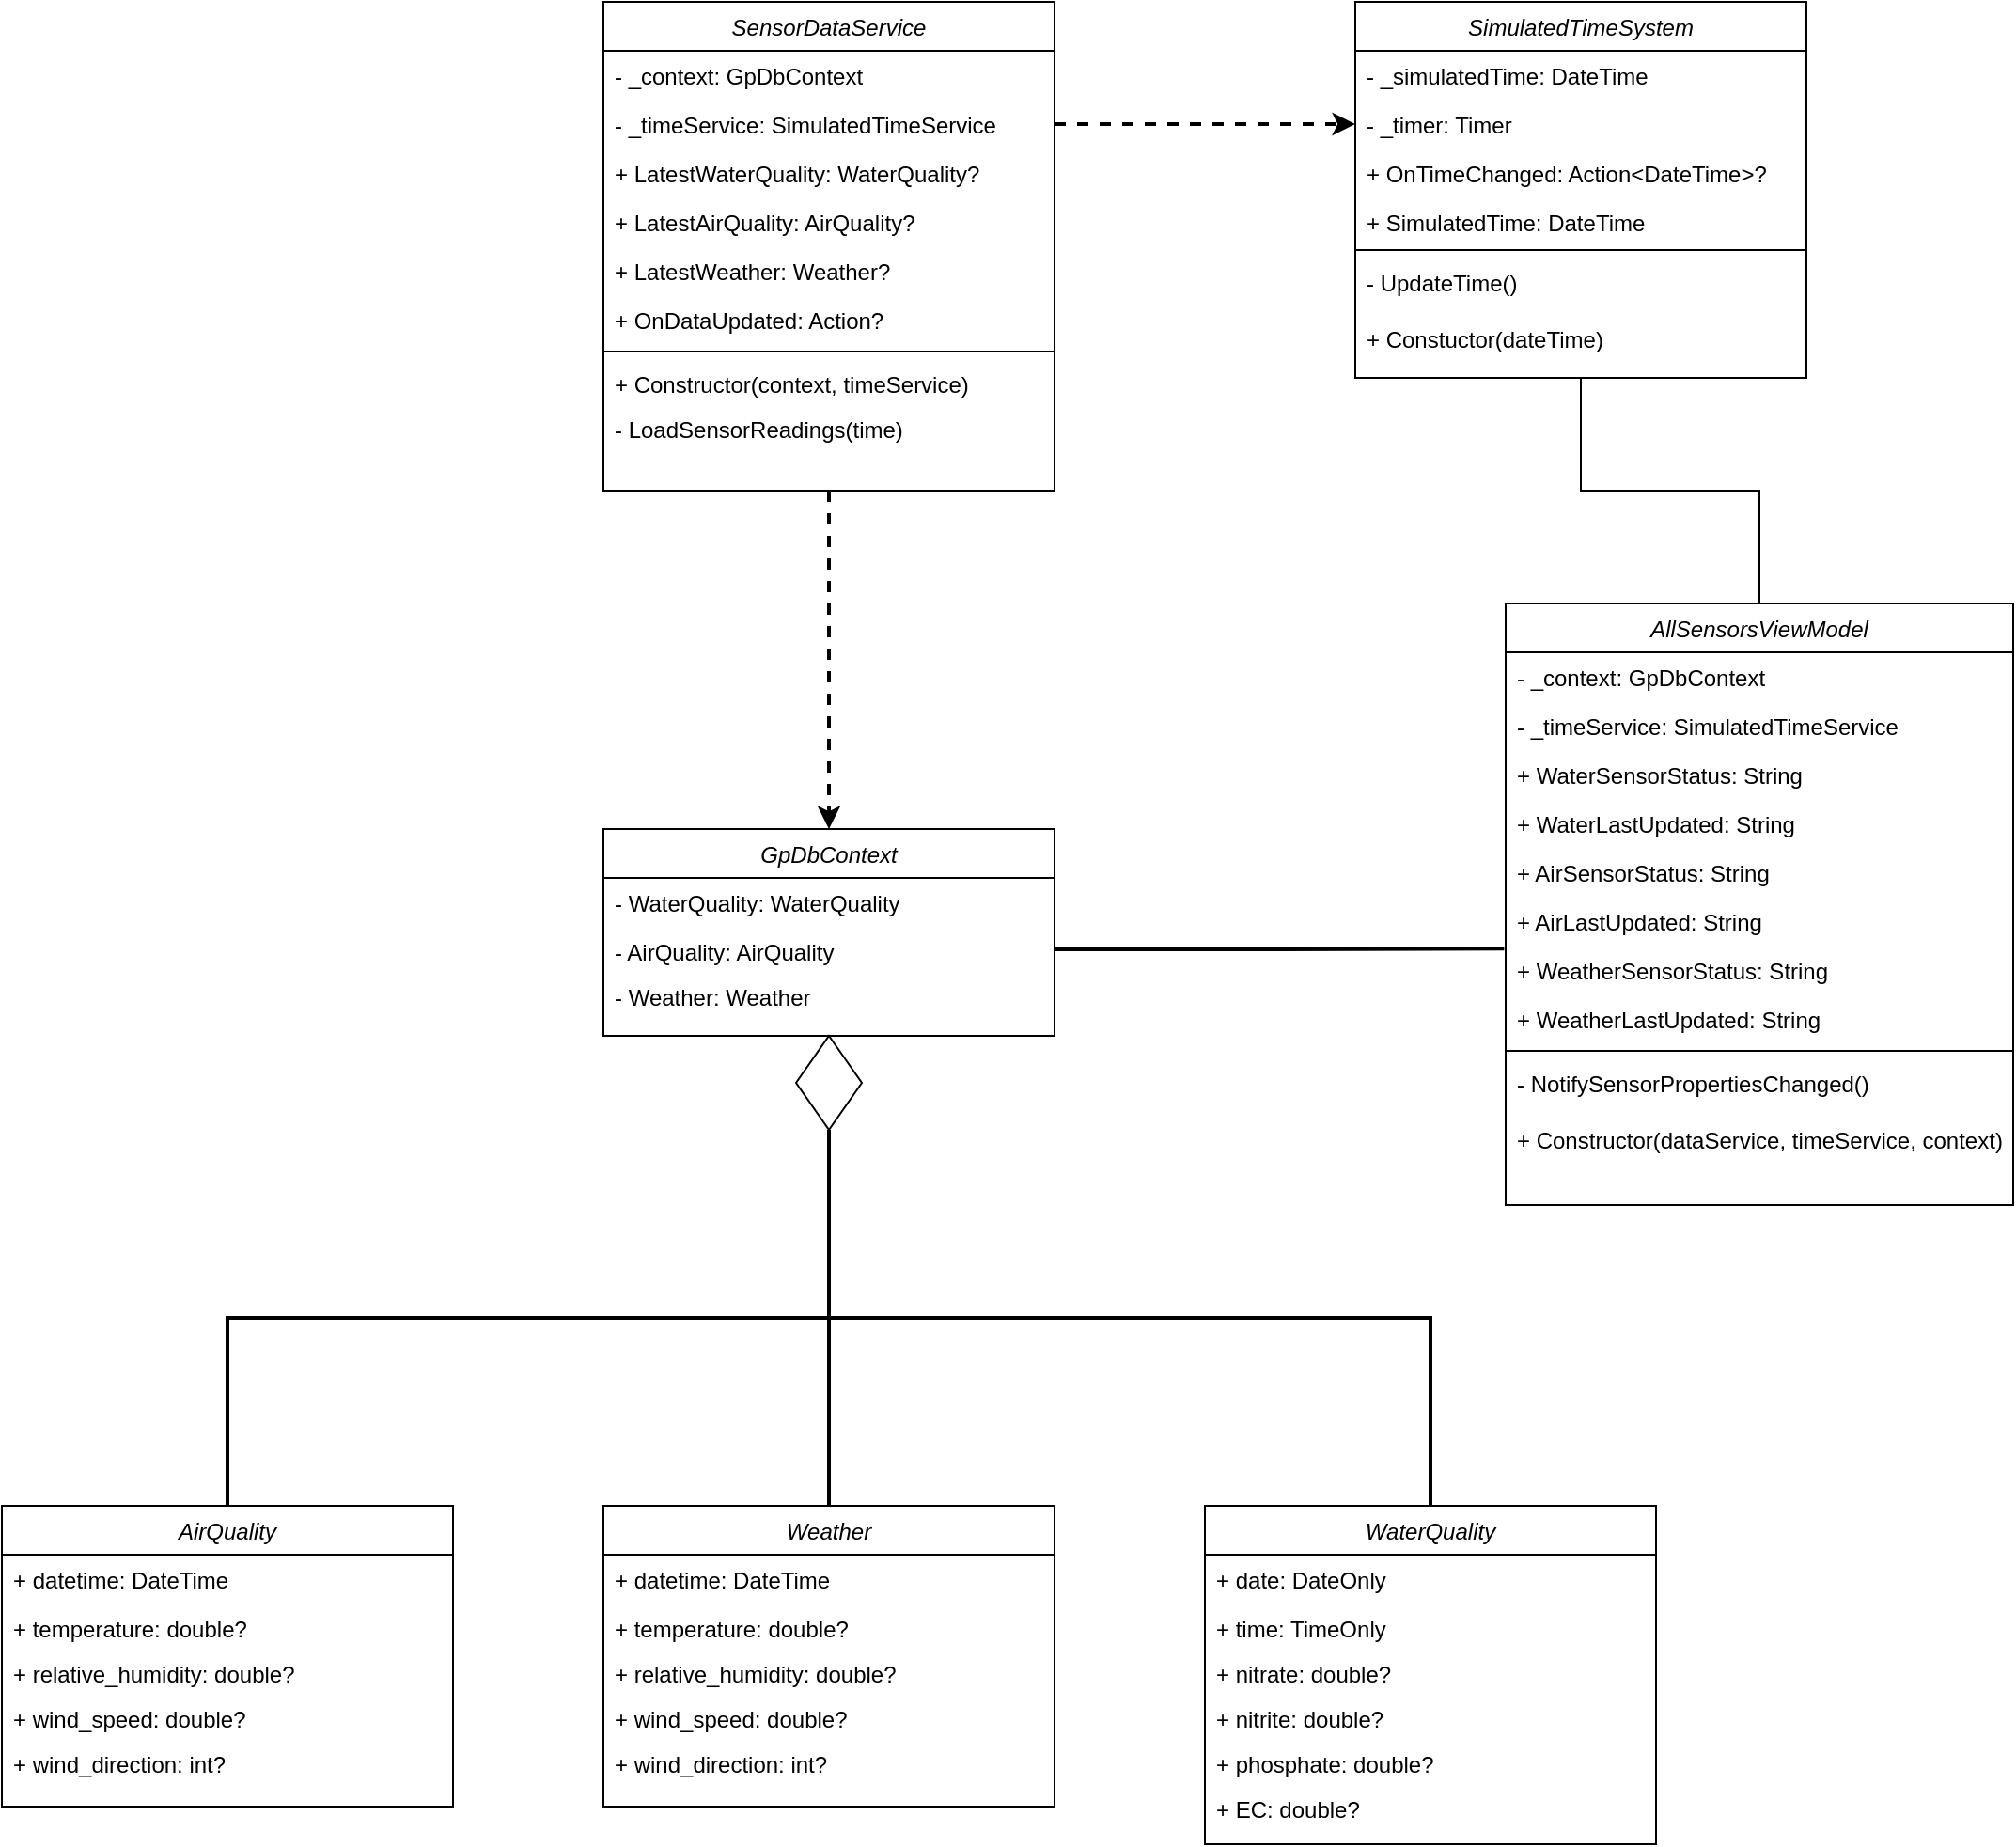 <mxfile version="22.0.2" type="device">
  <diagram id="C5RBs43oDa-KdzZeNtuy" name="Page-1">
    <mxGraphModel dx="2901" dy="1204" grid="1" gridSize="10" guides="1" tooltips="1" connect="1" arrows="1" fold="1" page="1" pageScale="1" pageWidth="827" pageHeight="1169" math="0" shadow="0">
      <root>
        <mxCell id="WIyWlLk6GJQsqaUBKTNV-0" />
        <mxCell id="WIyWlLk6GJQsqaUBKTNV-1" parent="WIyWlLk6GJQsqaUBKTNV-0" />
        <mxCell id="v2Ig7suwZMldZYEgpFAD-76" style="edgeStyle=orthogonalEdgeStyle;rounded=0;orthogonalLoop=1;jettySize=auto;html=1;exitX=0.5;exitY=1;exitDx=0;exitDy=0;entryX=0.5;entryY=0;entryDx=0;entryDy=0;dashed=1;strokeWidth=2;" edge="1" parent="WIyWlLk6GJQsqaUBKTNV-1" source="zkfFHV4jXpPFQw0GAbJ--0" target="v2Ig7suwZMldZYEgpFAD-10">
          <mxGeometry relative="1" as="geometry" />
        </mxCell>
        <mxCell id="zkfFHV4jXpPFQw0GAbJ--0" value="SensorDataService" style="swimlane;fontStyle=2;align=center;verticalAlign=top;childLayout=stackLayout;horizontal=1;startSize=26;horizontalStack=0;resizeParent=1;resizeLast=0;collapsible=1;marginBottom=0;rounded=0;shadow=0;strokeWidth=1;" parent="WIyWlLk6GJQsqaUBKTNV-1" vertex="1">
          <mxGeometry x="160" y="40" width="240" height="260" as="geometry">
            <mxRectangle x="230" y="140" width="160" height="26" as="alternateBounds" />
          </mxGeometry>
        </mxCell>
        <mxCell id="zkfFHV4jXpPFQw0GAbJ--1" value="- _context: GpDbContext" style="text;align=left;verticalAlign=top;spacingLeft=4;spacingRight=4;overflow=hidden;rotatable=0;points=[[0,0.5],[1,0.5]];portConstraint=eastwest;" parent="zkfFHV4jXpPFQw0GAbJ--0" vertex="1">
          <mxGeometry y="26" width="240" height="26" as="geometry" />
        </mxCell>
        <mxCell id="zkfFHV4jXpPFQw0GAbJ--2" value="- _timeService: SimulatedTimeService" style="text;align=left;verticalAlign=top;spacingLeft=4;spacingRight=4;overflow=hidden;rotatable=0;points=[[0,0.5],[1,0.5]];portConstraint=eastwest;rounded=0;shadow=0;html=0;" parent="zkfFHV4jXpPFQw0GAbJ--0" vertex="1">
          <mxGeometry y="52" width="240" height="26" as="geometry" />
        </mxCell>
        <mxCell id="v2Ig7suwZMldZYEgpFAD-61" value="+ LatestWaterQuality: WaterQuality?" style="text;align=left;verticalAlign=top;spacingLeft=4;spacingRight=4;overflow=hidden;rotatable=0;points=[[0,0.5],[1,0.5]];portConstraint=eastwest;rounded=0;shadow=0;html=0;" vertex="1" parent="zkfFHV4jXpPFQw0GAbJ--0">
          <mxGeometry y="78" width="240" height="26" as="geometry" />
        </mxCell>
        <mxCell id="v2Ig7suwZMldZYEgpFAD-62" value="+ LatestAirQuality: AirQuality?" style="text;align=left;verticalAlign=top;spacingLeft=4;spacingRight=4;overflow=hidden;rotatable=0;points=[[0,0.5],[1,0.5]];portConstraint=eastwest;rounded=0;shadow=0;html=0;" vertex="1" parent="zkfFHV4jXpPFQw0GAbJ--0">
          <mxGeometry y="104" width="240" height="26" as="geometry" />
        </mxCell>
        <mxCell id="v2Ig7suwZMldZYEgpFAD-63" value="+ LatestWeather: Weather?" style="text;align=left;verticalAlign=top;spacingLeft=4;spacingRight=4;overflow=hidden;rotatable=0;points=[[0,0.5],[1,0.5]];portConstraint=eastwest;rounded=0;shadow=0;html=0;" vertex="1" parent="zkfFHV4jXpPFQw0GAbJ--0">
          <mxGeometry y="130" width="240" height="26" as="geometry" />
        </mxCell>
        <mxCell id="v2Ig7suwZMldZYEgpFAD-64" value="+ OnDataUpdated: Action?" style="text;align=left;verticalAlign=top;spacingLeft=4;spacingRight=4;overflow=hidden;rotatable=0;points=[[0,0.5],[1,0.5]];portConstraint=eastwest;rounded=0;shadow=0;html=0;" vertex="1" parent="zkfFHV4jXpPFQw0GAbJ--0">
          <mxGeometry y="156" width="240" height="26" as="geometry" />
        </mxCell>
        <mxCell id="zkfFHV4jXpPFQw0GAbJ--4" value="" style="line;html=1;strokeWidth=1;align=left;verticalAlign=middle;spacingTop=-1;spacingLeft=3;spacingRight=3;rotatable=0;labelPosition=right;points=[];portConstraint=eastwest;" parent="zkfFHV4jXpPFQw0GAbJ--0" vertex="1">
          <mxGeometry y="182" width="240" height="8" as="geometry" />
        </mxCell>
        <mxCell id="zkfFHV4jXpPFQw0GAbJ--5" value="+ Constructor(context, timeService)" style="text;align=left;verticalAlign=top;spacingLeft=4;spacingRight=4;overflow=hidden;rotatable=0;points=[[0,0.5],[1,0.5]];portConstraint=eastwest;" parent="zkfFHV4jXpPFQw0GAbJ--0" vertex="1">
          <mxGeometry y="190" width="240" height="24" as="geometry" />
        </mxCell>
        <mxCell id="v2Ig7suwZMldZYEgpFAD-60" value="- LoadSensorReadings(time)" style="text;align=left;verticalAlign=top;spacingLeft=4;spacingRight=4;overflow=hidden;rotatable=0;points=[[0,0.5],[1,0.5]];portConstraint=eastwest;" vertex="1" parent="zkfFHV4jXpPFQw0GAbJ--0">
          <mxGeometry y="214" width="240" height="26" as="geometry" />
        </mxCell>
        <mxCell id="v2Ig7suwZMldZYEgpFAD-86" style="edgeStyle=orthogonalEdgeStyle;rounded=0;orthogonalLoop=1;jettySize=auto;html=1;exitX=0.5;exitY=1;exitDx=0;exitDy=0;entryX=0.5;entryY=0;entryDx=0;entryDy=0;endArrow=none;endFill=0;" edge="1" parent="WIyWlLk6GJQsqaUBKTNV-1" source="v2Ig7suwZMldZYEgpFAD-3" target="v2Ig7suwZMldZYEgpFAD-53">
          <mxGeometry relative="1" as="geometry" />
        </mxCell>
        <mxCell id="v2Ig7suwZMldZYEgpFAD-3" value="SimulatedTimeSystem" style="swimlane;fontStyle=2;align=center;verticalAlign=top;childLayout=stackLayout;horizontal=1;startSize=26;horizontalStack=0;resizeParent=1;resizeLast=0;collapsible=1;marginBottom=0;rounded=0;shadow=0;strokeWidth=1;" vertex="1" parent="WIyWlLk6GJQsqaUBKTNV-1">
          <mxGeometry x="560" y="40" width="240" height="200" as="geometry">
            <mxRectangle x="230" y="140" width="160" height="26" as="alternateBounds" />
          </mxGeometry>
        </mxCell>
        <mxCell id="v2Ig7suwZMldZYEgpFAD-4" value="- _simulatedTime: DateTime" style="text;align=left;verticalAlign=top;spacingLeft=4;spacingRight=4;overflow=hidden;rotatable=0;points=[[0,0.5],[1,0.5]];portConstraint=eastwest;" vertex="1" parent="v2Ig7suwZMldZYEgpFAD-3">
          <mxGeometry y="26" width="240" height="26" as="geometry" />
        </mxCell>
        <mxCell id="v2Ig7suwZMldZYEgpFAD-65" value="- _timer: Timer" style="text;align=left;verticalAlign=top;spacingLeft=4;spacingRight=4;overflow=hidden;rotatable=0;points=[[0,0.5],[1,0.5]];portConstraint=eastwest;" vertex="1" parent="v2Ig7suwZMldZYEgpFAD-3">
          <mxGeometry y="52" width="240" height="26" as="geometry" />
        </mxCell>
        <mxCell id="v2Ig7suwZMldZYEgpFAD-66" value="+ OnTimeChanged: Action&lt;DateTime&gt;?" style="text;align=left;verticalAlign=top;spacingLeft=4;spacingRight=4;overflow=hidden;rotatable=0;points=[[0,0.5],[1,0.5]];portConstraint=eastwest;" vertex="1" parent="v2Ig7suwZMldZYEgpFAD-3">
          <mxGeometry y="78" width="240" height="26" as="geometry" />
        </mxCell>
        <mxCell id="v2Ig7suwZMldZYEgpFAD-69" value="+ SimulatedTime: DateTime" style="text;align=left;verticalAlign=top;spacingLeft=4;spacingRight=4;overflow=hidden;rotatable=0;points=[[0,0.5],[1,0.5]];portConstraint=eastwest;" vertex="1" parent="v2Ig7suwZMldZYEgpFAD-3">
          <mxGeometry y="104" width="240" height="24" as="geometry" />
        </mxCell>
        <mxCell id="v2Ig7suwZMldZYEgpFAD-6" value="" style="line;html=1;strokeWidth=1;align=left;verticalAlign=middle;spacingTop=-1;spacingLeft=3;spacingRight=3;rotatable=0;labelPosition=right;points=[];portConstraint=eastwest;" vertex="1" parent="v2Ig7suwZMldZYEgpFAD-3">
          <mxGeometry y="128" width="240" height="8" as="geometry" />
        </mxCell>
        <mxCell id="v2Ig7suwZMldZYEgpFAD-8" value="- UpdateTime()" style="text;align=left;verticalAlign=top;spacingLeft=4;spacingRight=4;overflow=hidden;rotatable=0;points=[[0,0.5],[1,0.5]];portConstraint=eastwest;" vertex="1" parent="v2Ig7suwZMldZYEgpFAD-3">
          <mxGeometry y="136" width="240" height="30" as="geometry" />
        </mxCell>
        <mxCell id="v2Ig7suwZMldZYEgpFAD-7" value="+ Constuctor(dateTime)" style="text;align=left;verticalAlign=top;spacingLeft=4;spacingRight=4;overflow=hidden;rotatable=0;points=[[0,0.5],[1,0.5]];portConstraint=eastwest;" vertex="1" parent="v2Ig7suwZMldZYEgpFAD-3">
          <mxGeometry y="166" width="240" height="24" as="geometry" />
        </mxCell>
        <mxCell id="v2Ig7suwZMldZYEgpFAD-10" value="GpDbContext" style="swimlane;fontStyle=2;align=center;verticalAlign=top;childLayout=stackLayout;horizontal=1;startSize=26;horizontalStack=0;resizeParent=1;resizeLast=0;collapsible=1;marginBottom=0;rounded=0;shadow=0;strokeWidth=1;" vertex="1" parent="WIyWlLk6GJQsqaUBKTNV-1">
          <mxGeometry x="160" y="480" width="240" height="110" as="geometry">
            <mxRectangle x="230" y="140" width="160" height="26" as="alternateBounds" />
          </mxGeometry>
        </mxCell>
        <mxCell id="v2Ig7suwZMldZYEgpFAD-11" value="- WaterQuality: WaterQuality" style="text;align=left;verticalAlign=top;spacingLeft=4;spacingRight=4;overflow=hidden;rotatable=0;points=[[0,0.5],[1,0.5]];portConstraint=eastwest;" vertex="1" parent="v2Ig7suwZMldZYEgpFAD-10">
          <mxGeometry y="26" width="240" height="26" as="geometry" />
        </mxCell>
        <mxCell id="v2Ig7suwZMldZYEgpFAD-13" value="- AirQuality: AirQuality" style="text;align=left;verticalAlign=top;spacingLeft=4;spacingRight=4;overflow=hidden;rotatable=0;points=[[0,0.5],[1,0.5]];portConstraint=eastwest;" vertex="1" parent="v2Ig7suwZMldZYEgpFAD-10">
          <mxGeometry y="52" width="240" height="24" as="geometry" />
        </mxCell>
        <mxCell id="v2Ig7suwZMldZYEgpFAD-16" value="- Weather: Weather" style="text;align=left;verticalAlign=top;spacingLeft=4;spacingRight=4;overflow=hidden;rotatable=0;points=[[0,0.5],[1,0.5]];portConstraint=eastwest;" vertex="1" parent="v2Ig7suwZMldZYEgpFAD-10">
          <mxGeometry y="76" width="240" height="24" as="geometry" />
        </mxCell>
        <mxCell id="v2Ig7suwZMldZYEgpFAD-17" value="WaterQuality" style="swimlane;fontStyle=2;align=center;verticalAlign=top;childLayout=stackLayout;horizontal=1;startSize=26;horizontalStack=0;resizeParent=1;resizeLast=0;collapsible=1;marginBottom=0;rounded=0;shadow=0;strokeWidth=1;" vertex="1" parent="WIyWlLk6GJQsqaUBKTNV-1">
          <mxGeometry x="480" y="840" width="240" height="180" as="geometry">
            <mxRectangle x="230" y="140" width="160" height="26" as="alternateBounds" />
          </mxGeometry>
        </mxCell>
        <mxCell id="v2Ig7suwZMldZYEgpFAD-18" value="+ date: DateOnly" style="text;align=left;verticalAlign=top;spacingLeft=4;spacingRight=4;overflow=hidden;rotatable=0;points=[[0,0.5],[1,0.5]];portConstraint=eastwest;" vertex="1" parent="v2Ig7suwZMldZYEgpFAD-17">
          <mxGeometry y="26" width="240" height="26" as="geometry" />
        </mxCell>
        <mxCell id="v2Ig7suwZMldZYEgpFAD-19" value="+ time: TimeOnly" style="text;align=left;verticalAlign=top;spacingLeft=4;spacingRight=4;overflow=hidden;rotatable=0;points=[[0,0.5],[1,0.5]];portConstraint=eastwest;" vertex="1" parent="v2Ig7suwZMldZYEgpFAD-17">
          <mxGeometry y="52" width="240" height="24" as="geometry" />
        </mxCell>
        <mxCell id="v2Ig7suwZMldZYEgpFAD-20" value="+ nitrate: double?" style="text;align=left;verticalAlign=top;spacingLeft=4;spacingRight=4;overflow=hidden;rotatable=0;points=[[0,0.5],[1,0.5]];portConstraint=eastwest;" vertex="1" parent="v2Ig7suwZMldZYEgpFAD-17">
          <mxGeometry y="76" width="240" height="24" as="geometry" />
        </mxCell>
        <mxCell id="v2Ig7suwZMldZYEgpFAD-23" value="+ nitrite: double?" style="text;align=left;verticalAlign=top;spacingLeft=4;spacingRight=4;overflow=hidden;rotatable=0;points=[[0,0.5],[1,0.5]];portConstraint=eastwest;" vertex="1" parent="v2Ig7suwZMldZYEgpFAD-17">
          <mxGeometry y="100" width="240" height="24" as="geometry" />
        </mxCell>
        <mxCell id="v2Ig7suwZMldZYEgpFAD-24" value="+ phosphate: double?" style="text;align=left;verticalAlign=top;spacingLeft=4;spacingRight=4;overflow=hidden;rotatable=0;points=[[0,0.5],[1,0.5]];portConstraint=eastwest;" vertex="1" parent="v2Ig7suwZMldZYEgpFAD-17">
          <mxGeometry y="124" width="240" height="24" as="geometry" />
        </mxCell>
        <mxCell id="v2Ig7suwZMldZYEgpFAD-25" value="+ EC: double?" style="text;align=left;verticalAlign=top;spacingLeft=4;spacingRight=4;overflow=hidden;rotatable=0;points=[[0,0.5],[1,0.5]];portConstraint=eastwest;" vertex="1" parent="v2Ig7suwZMldZYEgpFAD-17">
          <mxGeometry y="148" width="240" height="24" as="geometry" />
        </mxCell>
        <mxCell id="v2Ig7suwZMldZYEgpFAD-33" value="Weather" style="swimlane;fontStyle=2;align=center;verticalAlign=top;childLayout=stackLayout;horizontal=1;startSize=26;horizontalStack=0;resizeParent=1;resizeLast=0;collapsible=1;marginBottom=0;rounded=0;shadow=0;strokeWidth=1;" vertex="1" parent="WIyWlLk6GJQsqaUBKTNV-1">
          <mxGeometry x="160" y="840" width="240" height="160" as="geometry">
            <mxRectangle x="230" y="140" width="160" height="26" as="alternateBounds" />
          </mxGeometry>
        </mxCell>
        <mxCell id="v2Ig7suwZMldZYEgpFAD-34" value="+ datetime: DateTime" style="text;align=left;verticalAlign=top;spacingLeft=4;spacingRight=4;overflow=hidden;rotatable=0;points=[[0,0.5],[1,0.5]];portConstraint=eastwest;" vertex="1" parent="v2Ig7suwZMldZYEgpFAD-33">
          <mxGeometry y="26" width="240" height="26" as="geometry" />
        </mxCell>
        <mxCell id="v2Ig7suwZMldZYEgpFAD-35" value="+ temperature: double?" style="text;align=left;verticalAlign=top;spacingLeft=4;spacingRight=4;overflow=hidden;rotatable=0;points=[[0,0.5],[1,0.5]];portConstraint=eastwest;" vertex="1" parent="v2Ig7suwZMldZYEgpFAD-33">
          <mxGeometry y="52" width="240" height="24" as="geometry" />
        </mxCell>
        <mxCell id="v2Ig7suwZMldZYEgpFAD-36" value="+ relative_humidity: double?" style="text;align=left;verticalAlign=top;spacingLeft=4;spacingRight=4;overflow=hidden;rotatable=0;points=[[0,0.5],[1,0.5]];portConstraint=eastwest;" vertex="1" parent="v2Ig7suwZMldZYEgpFAD-33">
          <mxGeometry y="76" width="240" height="24" as="geometry" />
        </mxCell>
        <mxCell id="v2Ig7suwZMldZYEgpFAD-37" value="+ wind_speed: double?" style="text;align=left;verticalAlign=top;spacingLeft=4;spacingRight=4;overflow=hidden;rotatable=0;points=[[0,0.5],[1,0.5]];portConstraint=eastwest;" vertex="1" parent="v2Ig7suwZMldZYEgpFAD-33">
          <mxGeometry y="100" width="240" height="24" as="geometry" />
        </mxCell>
        <mxCell id="v2Ig7suwZMldZYEgpFAD-38" value="+ wind_direction: int?" style="text;align=left;verticalAlign=top;spacingLeft=4;spacingRight=4;overflow=hidden;rotatable=0;points=[[0,0.5],[1,0.5]];portConstraint=eastwest;" vertex="1" parent="v2Ig7suwZMldZYEgpFAD-33">
          <mxGeometry y="124" width="240" height="36" as="geometry" />
        </mxCell>
        <mxCell id="v2Ig7suwZMldZYEgpFAD-40" value="AirQuality" style="swimlane;fontStyle=2;align=center;verticalAlign=top;childLayout=stackLayout;horizontal=1;startSize=26;horizontalStack=0;resizeParent=1;resizeLast=0;collapsible=1;marginBottom=0;rounded=0;shadow=0;strokeWidth=1;" vertex="1" parent="WIyWlLk6GJQsqaUBKTNV-1">
          <mxGeometry x="-160" y="840" width="240" height="160" as="geometry">
            <mxRectangle x="230" y="140" width="160" height="26" as="alternateBounds" />
          </mxGeometry>
        </mxCell>
        <mxCell id="v2Ig7suwZMldZYEgpFAD-41" value="+ datetime: DateTime" style="text;align=left;verticalAlign=top;spacingLeft=4;spacingRight=4;overflow=hidden;rotatable=0;points=[[0,0.5],[1,0.5]];portConstraint=eastwest;" vertex="1" parent="v2Ig7suwZMldZYEgpFAD-40">
          <mxGeometry y="26" width="240" height="26" as="geometry" />
        </mxCell>
        <mxCell id="v2Ig7suwZMldZYEgpFAD-42" value="+ temperature: double?" style="text;align=left;verticalAlign=top;spacingLeft=4;spacingRight=4;overflow=hidden;rotatable=0;points=[[0,0.5],[1,0.5]];portConstraint=eastwest;" vertex="1" parent="v2Ig7suwZMldZYEgpFAD-40">
          <mxGeometry y="52" width="240" height="24" as="geometry" />
        </mxCell>
        <mxCell id="v2Ig7suwZMldZYEgpFAD-43" value="+ relative_humidity: double?" style="text;align=left;verticalAlign=top;spacingLeft=4;spacingRight=4;overflow=hidden;rotatable=0;points=[[0,0.5],[1,0.5]];portConstraint=eastwest;" vertex="1" parent="v2Ig7suwZMldZYEgpFAD-40">
          <mxGeometry y="76" width="240" height="24" as="geometry" />
        </mxCell>
        <mxCell id="v2Ig7suwZMldZYEgpFAD-44" value="+ wind_speed: double?" style="text;align=left;verticalAlign=top;spacingLeft=4;spacingRight=4;overflow=hidden;rotatable=0;points=[[0,0.5],[1,0.5]];portConstraint=eastwest;" vertex="1" parent="v2Ig7suwZMldZYEgpFAD-40">
          <mxGeometry y="100" width="240" height="24" as="geometry" />
        </mxCell>
        <mxCell id="v2Ig7suwZMldZYEgpFAD-45" value="+ wind_direction: int?" style="text;align=left;verticalAlign=top;spacingLeft=4;spacingRight=4;overflow=hidden;rotatable=0;points=[[0,0.5],[1,0.5]];portConstraint=eastwest;" vertex="1" parent="v2Ig7suwZMldZYEgpFAD-40">
          <mxGeometry y="124" width="240" height="36" as="geometry" />
        </mxCell>
        <mxCell id="v2Ig7suwZMldZYEgpFAD-81" style="edgeStyle=orthogonalEdgeStyle;rounded=0;orthogonalLoop=1;jettySize=auto;html=1;exitX=0.5;exitY=1;exitDx=0;exitDy=0;entryX=0.5;entryY=0;entryDx=0;entryDy=0;endArrow=none;endFill=0;strokeWidth=2;" edge="1" parent="WIyWlLk6GJQsqaUBKTNV-1" source="v2Ig7suwZMldZYEgpFAD-80" target="v2Ig7suwZMldZYEgpFAD-33">
          <mxGeometry relative="1" as="geometry" />
        </mxCell>
        <mxCell id="v2Ig7suwZMldZYEgpFAD-82" style="edgeStyle=orthogonalEdgeStyle;rounded=0;orthogonalLoop=1;jettySize=auto;html=1;exitX=0.5;exitY=1;exitDx=0;exitDy=0;entryX=0.5;entryY=0;entryDx=0;entryDy=0;endArrow=none;endFill=0;strokeWidth=2;" edge="1" parent="WIyWlLk6GJQsqaUBKTNV-1" source="v2Ig7suwZMldZYEgpFAD-80" target="v2Ig7suwZMldZYEgpFAD-40">
          <mxGeometry relative="1" as="geometry" />
        </mxCell>
        <mxCell id="v2Ig7suwZMldZYEgpFAD-83" style="edgeStyle=orthogonalEdgeStyle;rounded=0;orthogonalLoop=1;jettySize=auto;html=1;exitX=0.5;exitY=1;exitDx=0;exitDy=0;entryX=0.5;entryY=0;entryDx=0;entryDy=0;endArrow=none;endFill=0;strokeWidth=2;" edge="1" parent="WIyWlLk6GJQsqaUBKTNV-1" source="v2Ig7suwZMldZYEgpFAD-80" target="v2Ig7suwZMldZYEgpFAD-17">
          <mxGeometry relative="1" as="geometry" />
        </mxCell>
        <mxCell id="v2Ig7suwZMldZYEgpFAD-80" value="" style="rhombus;whiteSpace=wrap;html=1;" vertex="1" parent="WIyWlLk6GJQsqaUBKTNV-1">
          <mxGeometry x="262.5" y="590" width="35" height="50" as="geometry" />
        </mxCell>
        <mxCell id="v2Ig7suwZMldZYEgpFAD-85" style="edgeStyle=orthogonalEdgeStyle;rounded=0;orthogonalLoop=1;jettySize=auto;html=1;exitX=1;exitY=0.5;exitDx=0;exitDy=0;entryX=0;entryY=0.5;entryDx=0;entryDy=0;dashed=1;strokeWidth=2;" edge="1" parent="WIyWlLk6GJQsqaUBKTNV-1" source="zkfFHV4jXpPFQw0GAbJ--2" target="v2Ig7suwZMldZYEgpFAD-65">
          <mxGeometry relative="1" as="geometry" />
        </mxCell>
        <mxCell id="v2Ig7suwZMldZYEgpFAD-53" value="AllSensorsViewModel" style="swimlane;fontStyle=2;align=center;verticalAlign=top;childLayout=stackLayout;horizontal=1;startSize=26;horizontalStack=0;resizeParent=1;resizeLast=0;collapsible=1;marginBottom=0;rounded=0;shadow=0;strokeWidth=1;" vertex="1" parent="WIyWlLk6GJQsqaUBKTNV-1">
          <mxGeometry x="640" y="360" width="270" height="320" as="geometry">
            <mxRectangle x="230" y="140" width="160" height="26" as="alternateBounds" />
          </mxGeometry>
        </mxCell>
        <mxCell id="v2Ig7suwZMldZYEgpFAD-54" value="- _context: GpDbContext" style="text;align=left;verticalAlign=top;spacingLeft=4;spacingRight=4;overflow=hidden;rotatable=0;points=[[0,0.5],[1,0.5]];portConstraint=eastwest;" vertex="1" parent="v2Ig7suwZMldZYEgpFAD-53">
          <mxGeometry y="26" width="270" height="26" as="geometry" />
        </mxCell>
        <mxCell id="v2Ig7suwZMldZYEgpFAD-55" value="- _timeService: SimulatedTimeService" style="text;align=left;verticalAlign=top;spacingLeft=4;spacingRight=4;overflow=hidden;rotatable=0;points=[[0,0.5],[1,0.5]];portConstraint=eastwest;rounded=0;shadow=0;html=0;" vertex="1" parent="v2Ig7suwZMldZYEgpFAD-53">
          <mxGeometry y="52" width="270" height="26" as="geometry" />
        </mxCell>
        <mxCell id="v2Ig7suwZMldZYEgpFAD-70" value="+ WaterSensorStatus: String" style="text;align=left;verticalAlign=top;spacingLeft=4;spacingRight=4;overflow=hidden;rotatable=0;points=[[0,0.5],[1,0.5]];portConstraint=eastwest;rounded=0;shadow=0;html=0;" vertex="1" parent="v2Ig7suwZMldZYEgpFAD-53">
          <mxGeometry y="78" width="270" height="26" as="geometry" />
        </mxCell>
        <mxCell id="v2Ig7suwZMldZYEgpFAD-71" value="+ WaterLastUpdated: String" style="text;align=left;verticalAlign=top;spacingLeft=4;spacingRight=4;overflow=hidden;rotatable=0;points=[[0,0.5],[1,0.5]];portConstraint=eastwest;rounded=0;shadow=0;html=0;" vertex="1" parent="v2Ig7suwZMldZYEgpFAD-53">
          <mxGeometry y="104" width="270" height="26" as="geometry" />
        </mxCell>
        <mxCell id="v2Ig7suwZMldZYEgpFAD-72" value="+ AirSensorStatus: String" style="text;align=left;verticalAlign=top;spacingLeft=4;spacingRight=4;overflow=hidden;rotatable=0;points=[[0,0.5],[1,0.5]];portConstraint=eastwest;rounded=0;shadow=0;html=0;" vertex="1" parent="v2Ig7suwZMldZYEgpFAD-53">
          <mxGeometry y="130" width="270" height="26" as="geometry" />
        </mxCell>
        <mxCell id="v2Ig7suwZMldZYEgpFAD-73" value="+ AirLastUpdated: String" style="text;align=left;verticalAlign=top;spacingLeft=4;spacingRight=4;overflow=hidden;rotatable=0;points=[[0,0.5],[1,0.5]];portConstraint=eastwest;rounded=0;shadow=0;html=0;" vertex="1" parent="v2Ig7suwZMldZYEgpFAD-53">
          <mxGeometry y="156" width="270" height="26" as="geometry" />
        </mxCell>
        <mxCell id="v2Ig7suwZMldZYEgpFAD-74" value="+ WeatherSensorStatus: String" style="text;align=left;verticalAlign=top;spacingLeft=4;spacingRight=4;overflow=hidden;rotatable=0;points=[[0,0.5],[1,0.5]];portConstraint=eastwest;rounded=0;shadow=0;html=0;" vertex="1" parent="v2Ig7suwZMldZYEgpFAD-53">
          <mxGeometry y="182" width="270" height="26" as="geometry" />
        </mxCell>
        <mxCell id="v2Ig7suwZMldZYEgpFAD-75" value="+ WeatherLastUpdated: String" style="text;align=left;verticalAlign=top;spacingLeft=4;spacingRight=4;overflow=hidden;rotatable=0;points=[[0,0.5],[1,0.5]];portConstraint=eastwest;rounded=0;shadow=0;html=0;" vertex="1" parent="v2Ig7suwZMldZYEgpFAD-53">
          <mxGeometry y="208" width="270" height="26" as="geometry" />
        </mxCell>
        <mxCell id="v2Ig7suwZMldZYEgpFAD-56" value="" style="line;html=1;strokeWidth=1;align=left;verticalAlign=middle;spacingTop=-1;spacingLeft=3;spacingRight=3;rotatable=0;labelPosition=right;points=[];portConstraint=eastwest;" vertex="1" parent="v2Ig7suwZMldZYEgpFAD-53">
          <mxGeometry y="234" width="270" height="8" as="geometry" />
        </mxCell>
        <mxCell id="v2Ig7suwZMldZYEgpFAD-58" value="- NotifySensorPropertiesChanged()" style="text;align=left;verticalAlign=top;spacingLeft=4;spacingRight=4;overflow=hidden;rotatable=0;points=[[0,0.5],[1,0.5]];portConstraint=eastwest;" vertex="1" parent="v2Ig7suwZMldZYEgpFAD-53">
          <mxGeometry y="242" width="270" height="30" as="geometry" />
        </mxCell>
        <mxCell id="v2Ig7suwZMldZYEgpFAD-57" value="+ Constructor(dataService, timeService, context)" style="text;align=left;verticalAlign=top;spacingLeft=4;spacingRight=4;overflow=hidden;rotatable=0;points=[[0,0.5],[1,0.5]];portConstraint=eastwest;" vertex="1" parent="v2Ig7suwZMldZYEgpFAD-53">
          <mxGeometry y="272" width="270" height="24" as="geometry" />
        </mxCell>
        <mxCell id="v2Ig7suwZMldZYEgpFAD-90" style="edgeStyle=orthogonalEdgeStyle;rounded=0;orthogonalLoop=1;jettySize=auto;html=1;exitX=1;exitY=0.5;exitDx=0;exitDy=0;entryX=-0.003;entryY=0.064;entryDx=0;entryDy=0;entryPerimeter=0;strokeWidth=2;endArrow=none;endFill=0;" edge="1" parent="WIyWlLk6GJQsqaUBKTNV-1" source="v2Ig7suwZMldZYEgpFAD-13" target="v2Ig7suwZMldZYEgpFAD-74">
          <mxGeometry relative="1" as="geometry" />
        </mxCell>
      </root>
    </mxGraphModel>
  </diagram>
</mxfile>
